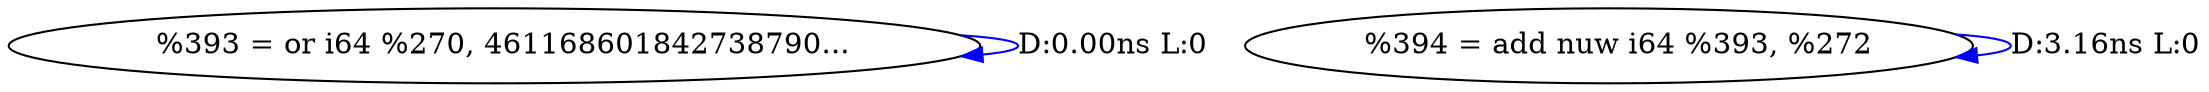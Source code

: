 digraph {
Node0x33580e0[label="  %393 = or i64 %270, 461168601842738790..."];
Node0x33580e0 -> Node0x33580e0[label="D:0.00ns L:0",color=blue];
Node0x33581c0[label="  %394 = add nuw i64 %393, %272"];
Node0x33581c0 -> Node0x33581c0[label="D:3.16ns L:0",color=blue];
}
